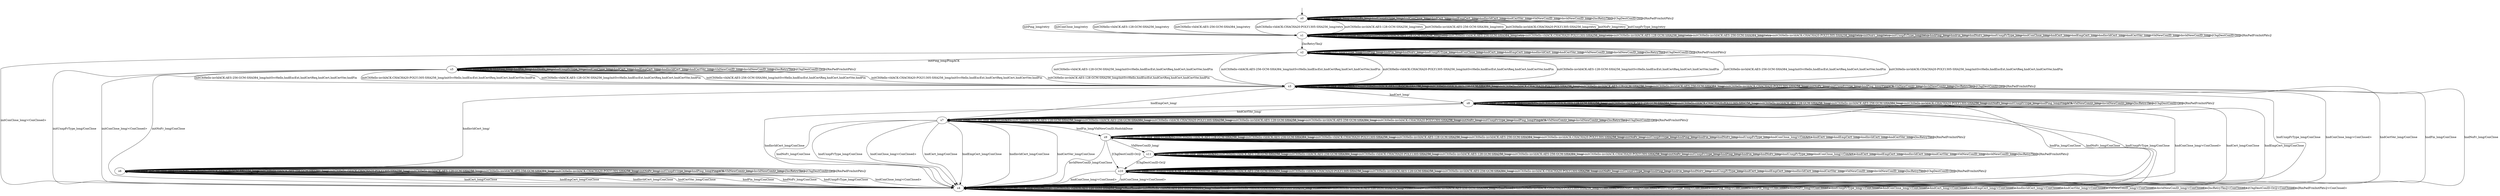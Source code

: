 digraph "../results/quicheModels/quiche-BWRCA-lCS-0/learnedModel" {
s0 [label=s0];
s1 [label=s1];
s2 [label=s2];
s3 [label=s3];
s4 [label=s4];
s5 [label=s5];
s6 [label=s6];
s7 [label=s7];
s8 [label=s8];
s9 [label=s9];
s10 [label=s10];
s11 [label=s11];
s0 -> s1  [label="initPing_long/retry "];
s0 -> s1  [label="initConClose_long/retry "];
s0 -> s1  [label="initCltHello-vldACK:AES-128-GCM-SHA256_long/retry "];
s0 -> s1  [label="initCltHello-vldACK:AES-256-GCM-SHA384_long/retry "];
s0 -> s1  [label="initCltHello-vldACK:CHACHA20-POLY1305-SHA256_long/retry "];
s0 -> s1  [label="initCltHello-invldACK:AES-128-GCM-SHA256_long/retry "];
s0 -> s1  [label="initCltHello-invldACK:AES-256-GCM-SHA384_long/retry "];
s0 -> s1  [label="initCltHello-invldACK:CHACHA20-POLY1305-SHA256_long/retry "];
s0 -> s1  [label="initNoFr_long/retry "];
s0 -> s1  [label="initUnxpFrType_long/retry "];
s0 -> s0  [label="hndPing_long/ "];
s0 -> s0  [label="hndFin_long/ "];
s0 -> s0  [label="hndNoFr_long/ "];
s0 -> s0  [label="hndUnxpFrType_long/ "];
s0 -> s0  [label="hndConClose_long/ "];
s0 -> s0  [label="hndCert_long/ "];
s0 -> s0  [label="hndEmpCert_long/ "];
s0 -> s0  [label="hndInvldCert_long/ "];
s0 -> s0  [label="hndCertVer_long/ "];
s0 -> s0  [label="VldNewConID_long/ "];
s0 -> s0  [label="InvldNewConID_long/ "];
s0 -> s0  [label="[IncRetryTkn]/ "];
s0 -> s0  [label="[ChgDestConID-Ori]/ "];
s0 -> s0  [label="[RmPadFrmInitPkts]/ "];
s1 -> s1  [label="initPing_long/retry "];
s1 -> s1  [label="initConClose_long/retry "];
s1 -> s1  [label="initCltHello-vldACK:AES-128-GCM-SHA256_long/retry "];
s1 -> s1  [label="initCltHello-vldACK:AES-256-GCM-SHA384_long/retry "];
s1 -> s1  [label="initCltHello-vldACK:CHACHA20-POLY1305-SHA256_long/retry "];
s1 -> s1  [label="initCltHello-invldACK:AES-128-GCM-SHA256_long/retry "];
s1 -> s1  [label="initCltHello-invldACK:AES-256-GCM-SHA384_long/retry "];
s1 -> s1  [label="initCltHello-invldACK:CHACHA20-POLY1305-SHA256_long/retry "];
s1 -> s1  [label="initNoFr_long/retry "];
s1 -> s1  [label="initUnxpFrType_long/retry "];
s1 -> s1  [label="hndPing_long/ "];
s1 -> s1  [label="hndFin_long/ "];
s1 -> s1  [label="hndNoFr_long/ "];
s1 -> s1  [label="hndUnxpFrType_long/ "];
s1 -> s1  [label="hndConClose_long/ "];
s1 -> s1  [label="hndCert_long/ "];
s1 -> s1  [label="hndEmpCert_long/ "];
s1 -> s1  [label="hndInvldCert_long/ "];
s1 -> s1  [label="hndCertVer_long/ "];
s1 -> s1  [label="VldNewConID_long/ "];
s1 -> s1  [label="InvldNewConID_long/ "];
s1 -> s2  [label="[IncRetryTkn]/ "];
s1 -> s1  [label="[ChgDestConID-Ori]/ "];
s1 -> s1  [label="[RmPadFrmInitPkts]/ "];
s2 -> s5  [label="initPing_long/PingACK "];
s2 -> s4  [label="initConClose_long/<ConClosed> "];
s2 -> s3  [label="initCltHello-vldACK:AES-128-GCM-SHA256_long/initSvrHello,hndEncExt,hndCertReq,hndCert,hndCertVer,hndFin "];
s2 -> s3  [label="initCltHello-vldACK:AES-256-GCM-SHA384_long/initSvrHello,hndEncExt,hndCertReq,hndCert,hndCertVer,hndFin "];
s2 -> s3  [label="initCltHello-vldACK:CHACHA20-POLY1305-SHA256_long/initSvrHello,hndEncExt,hndCertReq,hndCert,hndCertVer,hndFin "];
s2 -> s3  [label="initCltHello-invldACK:AES-128-GCM-SHA256_long/initSvrHello,hndEncExt,hndCertReq,hndCert,hndCertVer,hndFin "];
s2 -> s3  [label="initCltHello-invldACK:AES-256-GCM-SHA384_long/initSvrHello,hndEncExt,hndCertReq,hndCert,hndCertVer,hndFin "];
s2 -> s3  [label="initCltHello-invldACK:CHACHA20-POLY1305-SHA256_long/initSvrHello,hndEncExt,hndCertReq,hndCert,hndCertVer,hndFin "];
s2 -> s2  [label="initNoFr_long/ "];
s2 -> s2  [label="initUnxpFrType_long/ "];
s2 -> s2  [label="hndPing_long/ "];
s2 -> s2  [label="hndFin_long/ "];
s2 -> s2  [label="hndNoFr_long/ "];
s2 -> s2  [label="hndUnxpFrType_long/ "];
s2 -> s2  [label="hndConClose_long/ "];
s2 -> s2  [label="hndCert_long/ "];
s2 -> s2  [label="hndEmpCert_long/ "];
s2 -> s2  [label="hndInvldCert_long/ "];
s2 -> s2  [label="hndCertVer_long/ "];
s2 -> s2  [label="VldNewConID_long/ "];
s2 -> s2  [label="InvldNewConID_long/ "];
s2 -> s2  [label="[IncRetryTkn]/ "];
s2 -> s2  [label="[ChgDestConID-Ori]/ "];
s2 -> s2  [label="[RmPadFrmInitPkts]/ "];
s3 -> s3  [label="initPing_long/ "];
s3 -> s3  [label="initConClose_long/<ConAct> "];
s3 -> s3  [label="initCltHello-vldACK:AES-128-GCM-SHA256_long/ "];
s3 -> s3  [label="initCltHello-vldACK:AES-256-GCM-SHA384_long/ "];
s3 -> s3  [label="initCltHello-vldACK:CHACHA20-POLY1305-SHA256_long/ "];
s3 -> s3  [label="initCltHello-invldACK:AES-128-GCM-SHA256_long/ "];
s3 -> s3  [label="initCltHello-invldACK:AES-256-GCM-SHA384_long/ "];
s3 -> s3  [label="initCltHello-invldACK:CHACHA20-POLY1305-SHA256_long/ "];
s3 -> s3  [label="initNoFr_long/ "];
s3 -> s3  [label="initUnxpFrType_long/ "];
s3 -> s3  [label="hndPing_long/PingACK "];
s3 -> s4  [label="hndFin_long/ConClose "];
s3 -> s4  [label="hndNoFr_long/ConClose "];
s3 -> s4  [label="hndUnxpFrType_long/ConClose "];
s3 -> s4  [label="hndConClose_long/<ConClosed> "];
s3 -> s8  [label="hndCert_long/ "];
s3 -> s7  [label="hndEmpCert_long/ "];
s3 -> s6  [label="hndInvldCert_long/ "];
s3 -> s4  [label="hndCertVer_long/ConClose "];
s3 -> s3  [label="VldNewConID_long/ "];
s3 -> s3  [label="InvldNewConID_long/ "];
s3 -> s3  [label="[IncRetryTkn]/ "];
s3 -> s3  [label="[ChgDestConID-Ori]/ "];
s3 -> s3  [label="[RmPadFrmInitPkts]/ "];
s4 -> s4  [label="initPing_long/<ConClosed> "];
s4 -> s4  [label="initConClose_long/<ConClosed> "];
s4 -> s4  [label="initCltHello-vldACK:AES-128-GCM-SHA256_long/<ConClosed> "];
s4 -> s4  [label="initCltHello-vldACK:AES-256-GCM-SHA384_long/<ConClosed> "];
s4 -> s4  [label="initCltHello-vldACK:CHACHA20-POLY1305-SHA256_long/<ConClosed> "];
s4 -> s4  [label="initCltHello-invldACK:AES-128-GCM-SHA256_long/<ConClosed> "];
s4 -> s4  [label="initCltHello-invldACK:AES-256-GCM-SHA384_long/<ConClosed> "];
s4 -> s4  [label="initCltHello-invldACK:CHACHA20-POLY1305-SHA256_long/<ConClosed> "];
s4 -> s4  [label="initNoFr_long/<ConClosed> "];
s4 -> s4  [label="initUnxpFrType_long/<ConClosed> "];
s4 -> s4  [label="hndPing_long/<ConClosed> "];
s4 -> s4  [label="hndFin_long/<ConClosed> "];
s4 -> s4  [label="hndNoFr_long/<ConClosed> "];
s4 -> s4  [label="hndUnxpFrType_long/<ConClosed> "];
s4 -> s4  [label="hndConClose_long/<ConClosed> "];
s4 -> s4  [label="hndCert_long/<ConClosed> "];
s4 -> s4  [label="hndEmpCert_long/<ConClosed> "];
s4 -> s4  [label="hndInvldCert_long/<ConClosed> "];
s4 -> s4  [label="hndCertVer_long/<ConClosed> "];
s4 -> s4  [label="VldNewConID_long/<ConClosed> "];
s4 -> s4  [label="InvldNewConID_long/<ConClosed> "];
s4 -> s4  [label="[IncRetryTkn]/<ConClosed> "];
s4 -> s4  [label="[ChgDestConID-Ori]/<ConClosed> "];
s4 -> s4  [label="[RmPadFrmInitPkts]/<ConClosed> "];
s5 -> s5  [label="initPing_long/PingACK "];
s5 -> s4  [label="initConClose_long/<ConClosed> "];
s5 -> s3  [label="initCltHello-vldACK:AES-128-GCM-SHA256_long/initSvrHello,hndEncExt,hndCertReq,hndCert,hndCertVer,hndFin "];
s5 -> s3  [label="initCltHello-vldACK:AES-256-GCM-SHA384_long/initSvrHello,hndEncExt,hndCertReq,hndCert,hndCertVer,hndFin "];
s5 -> s3  [label="initCltHello-vldACK:CHACHA20-POLY1305-SHA256_long/initSvrHello,hndEncExt,hndCertReq,hndCert,hndCertVer,hndFin "];
s5 -> s3  [label="initCltHello-invldACK:AES-128-GCM-SHA256_long/initSvrHello,hndEncExt,hndCertReq,hndCert,hndCertVer,hndFin "];
s5 -> s3  [label="initCltHello-invldACK:AES-256-GCM-SHA384_long/initSvrHello,hndEncExt,hndCertReq,hndCert,hndCertVer,hndFin "];
s5 -> s3  [label="initCltHello-invldACK:CHACHA20-POLY1305-SHA256_long/initSvrHello,hndEncExt,hndCertReq,hndCert,hndCertVer,hndFin "];
s5 -> s4  [label="initNoFr_long/ConClose "];
s5 -> s4  [label="initUnxpFrType_long/ConClose "];
s5 -> s5  [label="hndPing_long/ "];
s5 -> s5  [label="hndFin_long/ "];
s5 -> s5  [label="hndNoFr_long/ "];
s5 -> s5  [label="hndUnxpFrType_long/ "];
s5 -> s5  [label="hndConClose_long/ "];
s5 -> s5  [label="hndCert_long/ "];
s5 -> s5  [label="hndEmpCert_long/ "];
s5 -> s5  [label="hndInvldCert_long/ "];
s5 -> s5  [label="hndCertVer_long/ "];
s5 -> s5  [label="VldNewConID_long/ "];
s5 -> s5  [label="InvldNewConID_long/ "];
s5 -> s5  [label="[IncRetryTkn]/ "];
s5 -> s5  [label="[ChgDestConID-Ori]/ "];
s5 -> s5  [label="[RmPadFrmInitPkts]/ "];
s6 -> s6  [label="initPing_long/ "];
s6 -> s6  [label="initConClose_long/<ConAct> "];
s6 -> s6  [label="initCltHello-vldACK:AES-128-GCM-SHA256_long/ "];
s6 -> s6  [label="initCltHello-vldACK:AES-256-GCM-SHA384_long/ "];
s6 -> s6  [label="initCltHello-vldACK:CHACHA20-POLY1305-SHA256_long/ "];
s6 -> s6  [label="initCltHello-invldACK:AES-128-GCM-SHA256_long/ "];
s6 -> s6  [label="initCltHello-invldACK:AES-256-GCM-SHA384_long/ "];
s6 -> s6  [label="initCltHello-invldACK:CHACHA20-POLY1305-SHA256_long/ "];
s6 -> s6  [label="initNoFr_long/ "];
s6 -> s6  [label="initUnxpFrType_long/ "];
s6 -> s6  [label="hndPing_long/PingACK "];
s6 -> s4  [label="hndFin_long/ConClose "];
s6 -> s4  [label="hndNoFr_long/ConClose "];
s6 -> s4  [label="hndUnxpFrType_long/ConClose "];
s6 -> s4  [label="hndConClose_long/<ConClosed> "];
s6 -> s4  [label="hndCert_long/ConClose "];
s6 -> s4  [label="hndEmpCert_long/ConClose "];
s6 -> s4  [label="hndInvldCert_long/ConClose "];
s6 -> s4  [label="hndCertVer_long/ConClose "];
s6 -> s6  [label="VldNewConID_long/ "];
s6 -> s6  [label="InvldNewConID_long/ "];
s6 -> s6  [label="[IncRetryTkn]/ "];
s6 -> s6  [label="[ChgDestConID-Ori]/ "];
s6 -> s6  [label="[RmPadFrmInitPkts]/ "];
s7 -> s7  [label="initPing_long/ "];
s7 -> s7  [label="initConClose_long/<ConAct> "];
s7 -> s7  [label="initCltHello-vldACK:AES-128-GCM-SHA256_long/ "];
s7 -> s7  [label="initCltHello-vldACK:AES-256-GCM-SHA384_long/ "];
s7 -> s7  [label="initCltHello-vldACK:CHACHA20-POLY1305-SHA256_long/ "];
s7 -> s7  [label="initCltHello-invldACK:AES-128-GCM-SHA256_long/ "];
s7 -> s7  [label="initCltHello-invldACK:AES-256-GCM-SHA384_long/ "];
s7 -> s7  [label="initCltHello-invldACK:CHACHA20-POLY1305-SHA256_long/ "];
s7 -> s7  [label="initNoFr_long/ "];
s7 -> s7  [label="initUnxpFrType_long/ "];
s7 -> s7  [label="hndPing_long/PingACK "];
s7 -> s9  [label="hndFin_long/VldNewConID,HndshkDone "];
s7 -> s4  [label="hndNoFr_long/ConClose "];
s7 -> s4  [label="hndUnxpFrType_long/ConClose "];
s7 -> s4  [label="hndConClose_long/<ConClosed> "];
s7 -> s4  [label="hndCert_long/ConClose "];
s7 -> s4  [label="hndEmpCert_long/ConClose "];
s7 -> s4  [label="hndInvldCert_long/ConClose "];
s7 -> s4  [label="hndCertVer_long/ConClose "];
s7 -> s7  [label="VldNewConID_long/ "];
s7 -> s7  [label="InvldNewConID_long/ "];
s7 -> s7  [label="[IncRetryTkn]/ "];
s7 -> s7  [label="[ChgDestConID-Ori]/ "];
s7 -> s7  [label="[RmPadFrmInitPkts]/ "];
s8 -> s8  [label="initPing_long/ "];
s8 -> s8  [label="initConClose_long/<ConAct> "];
s8 -> s8  [label="initCltHello-vldACK:AES-128-GCM-SHA256_long/ "];
s8 -> s8  [label="initCltHello-vldACK:AES-256-GCM-SHA384_long/ "];
s8 -> s8  [label="initCltHello-vldACK:CHACHA20-POLY1305-SHA256_long/ "];
s8 -> s8  [label="initCltHello-invldACK:AES-128-GCM-SHA256_long/ "];
s8 -> s8  [label="initCltHello-invldACK:AES-256-GCM-SHA384_long/ "];
s8 -> s8  [label="initCltHello-invldACK:CHACHA20-POLY1305-SHA256_long/ "];
s8 -> s8  [label="initNoFr_long/ "];
s8 -> s8  [label="initUnxpFrType_long/ "];
s8 -> s8  [label="hndPing_long/PingACK "];
s8 -> s4  [label="hndFin_long/ConClose "];
s8 -> s4  [label="hndNoFr_long/ConClose "];
s8 -> s4  [label="hndUnxpFrType_long/ConClose "];
s8 -> s4  [label="hndConClose_long/<ConClosed> "];
s8 -> s4  [label="hndCert_long/ConClose "];
s8 -> s4  [label="hndEmpCert_long/ConClose "];
s8 -> s4  [label="hndInvldCert_long/ConClose "];
s8 -> s7  [label="hndCertVer_long/ "];
s8 -> s8  [label="VldNewConID_long/ "];
s8 -> s8  [label="InvldNewConID_long/ "];
s8 -> s8  [label="[IncRetryTkn]/ "];
s8 -> s8  [label="[ChgDestConID-Ori]/ "];
s8 -> s8  [label="[RmPadFrmInitPkts]/ "];
s9 -> s9  [label="initPing_long/ "];
s9 -> s9  [label="initConClose_long/<ConAct> "];
s9 -> s9  [label="initCltHello-vldACK:AES-128-GCM-SHA256_long/ "];
s9 -> s9  [label="initCltHello-vldACK:AES-256-GCM-SHA384_long/ "];
s9 -> s9  [label="initCltHello-vldACK:CHACHA20-POLY1305-SHA256_long/ "];
s9 -> s9  [label="initCltHello-invldACK:AES-128-GCM-SHA256_long/ "];
s9 -> s9  [label="initCltHello-invldACK:AES-256-GCM-SHA384_long/ "];
s9 -> s9  [label="initCltHello-invldACK:CHACHA20-POLY1305-SHA256_long/ "];
s9 -> s9  [label="initNoFr_long/ "];
s9 -> s9  [label="initUnxpFrType_long/ "];
s9 -> s9  [label="hndPing_long/ "];
s9 -> s9  [label="hndFin_long/ "];
s9 -> s9  [label="hndNoFr_long/ "];
s9 -> s9  [label="hndUnxpFrType_long/ "];
s9 -> s9  [label="hndConClose_long/<ConAct> "];
s9 -> s9  [label="hndCert_long/ "];
s9 -> s9  [label="hndEmpCert_long/ "];
s9 -> s9  [label="hndInvldCert_long/ "];
s9 -> s9  [label="hndCertVer_long/ "];
s9 -> s11  [label="VldNewConID_long/ "];
s9 -> s4  [label="InvldNewConID_long/ConClose "];
s9 -> s9  [label="[IncRetryTkn]/ "];
s9 -> s10  [label="[ChgDestConID-Ori]/ "];
s9 -> s9  [label="[RmPadFrmInitPkts]/ "];
s10 -> s10  [label="initPing_long/ "];
s10 -> s4  [label="initConClose_long/<ConClosed> "];
s10 -> s10  [label="initCltHello-vldACK:AES-128-GCM-SHA256_long/ "];
s10 -> s10  [label="initCltHello-vldACK:AES-256-GCM-SHA384_long/ "];
s10 -> s10  [label="initCltHello-vldACK:CHACHA20-POLY1305-SHA256_long/ "];
s10 -> s10  [label="initCltHello-invldACK:AES-128-GCM-SHA256_long/ "];
s10 -> s10  [label="initCltHello-invldACK:AES-256-GCM-SHA384_long/ "];
s10 -> s10  [label="initCltHello-invldACK:CHACHA20-POLY1305-SHA256_long/ "];
s10 -> s10  [label="initNoFr_long/ "];
s10 -> s10  [label="initUnxpFrType_long/ "];
s10 -> s10  [label="hndPing_long/ "];
s10 -> s10  [label="hndFin_long/ "];
s10 -> s10  [label="hndNoFr_long/ "];
s10 -> s10  [label="hndUnxpFrType_long/ "];
s10 -> s4  [label="hndConClose_long/<ConClosed> "];
s10 -> s10  [label="hndCert_long/ "];
s10 -> s10  [label="hndEmpCert_long/ "];
s10 -> s10  [label="hndInvldCert_long/ "];
s10 -> s10  [label="hndCertVer_long/ "];
s10 -> s10  [label="VldNewConID_long/ "];
s10 -> s10  [label="InvldNewConID_long/ "];
s10 -> s10  [label="[IncRetryTkn]/ "];
s10 -> s10  [label="[ChgDestConID-Ori]/ "];
s10 -> s10  [label="[RmPadFrmInitPkts]/ "];
s11 -> s11  [label="initPing_long/ "];
s11 -> s11  [label="initConClose_long/<ConAct> "];
s11 -> s11  [label="initCltHello-vldACK:AES-128-GCM-SHA256_long/ "];
s11 -> s11  [label="initCltHello-vldACK:AES-256-GCM-SHA384_long/ "];
s11 -> s11  [label="initCltHello-vldACK:CHACHA20-POLY1305-SHA256_long/ "];
s11 -> s11  [label="initCltHello-invldACK:AES-128-GCM-SHA256_long/ "];
s11 -> s11  [label="initCltHello-invldACK:AES-256-GCM-SHA384_long/ "];
s11 -> s11  [label="initCltHello-invldACK:CHACHA20-POLY1305-SHA256_long/ "];
s11 -> s11  [label="initNoFr_long/ "];
s11 -> s11  [label="initUnxpFrType_long/ "];
s11 -> s11  [label="hndPing_long/ "];
s11 -> s11  [label="hndFin_long/ "];
s11 -> s11  [label="hndNoFr_long/ "];
s11 -> s11  [label="hndUnxpFrType_long/ "];
s11 -> s11  [label="hndConClose_long/<ConAct> "];
s11 -> s11  [label="hndCert_long/ "];
s11 -> s11  [label="hndEmpCert_long/ "];
s11 -> s11  [label="hndInvldCert_long/ "];
s11 -> s11  [label="hndCertVer_long/ "];
s11 -> s11  [label="VldNewConID_long/ "];
s11 -> s11  [label="InvldNewConID_long/ "];
s11 -> s11  [label="[IncRetryTkn]/ "];
s11 -> s10  [label="[ChgDestConID-Ori]/ "];
s11 -> s11  [label="[RmPadFrmInitPkts]/ "];
__start0 [label="", shape=none];
__start0 -> s0  [label=""];
}
